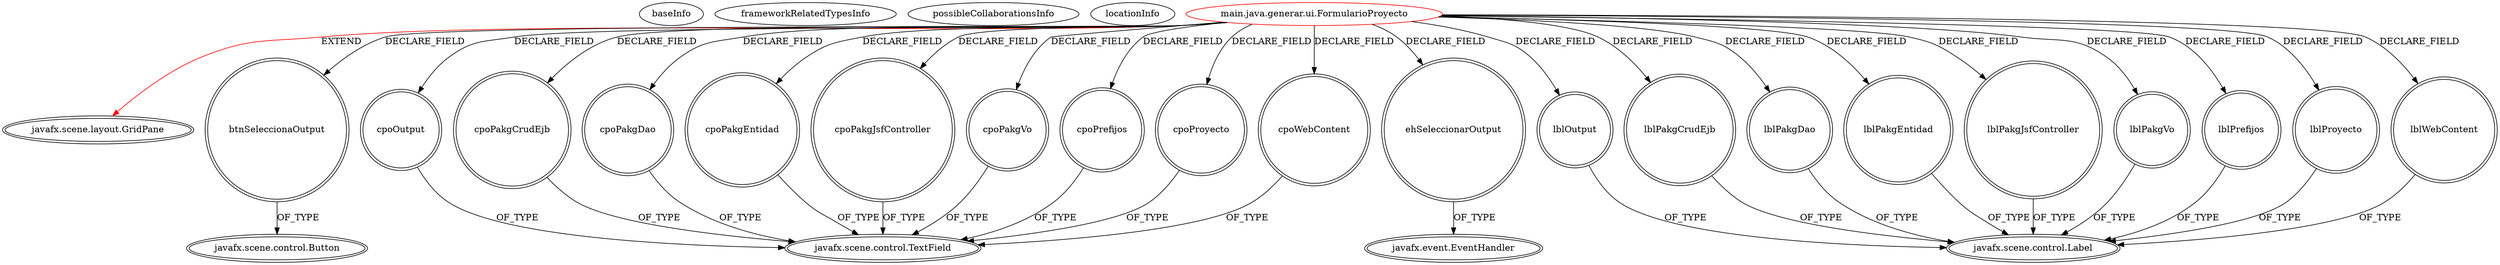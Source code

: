digraph {
baseInfo[graphId=3852,category="extension_graph",isAnonymous=false,possibleRelation=false]
frameworkRelatedTypesInfo[0="javafx.scene.layout.GridPane"]
possibleCollaborationsInfo[]
locationInfo[projectName="pedrodonte-genjeefx",filePath="/pedrodonte-genjeefx/genjeefx-master/GenJeeFx/src/main/java/generar/ui/FormularioProyecto.java",contextSignature="FormularioProyecto",graphId="3852"]
0[label="main.java.generar.ui.FormularioProyecto",vertexType="ROOT_CLIENT_CLASS_DECLARATION",isFrameworkType=false,color=red]
1[label="javafx.scene.layout.GridPane",vertexType="FRAMEWORK_CLASS_TYPE",isFrameworkType=true,peripheries=2]
2[label="btnSeleccionaOutput",vertexType="FIELD_DECLARATION",isFrameworkType=true,peripheries=2,shape=circle]
3[label="javafx.scene.control.Button",vertexType="FRAMEWORK_CLASS_TYPE",isFrameworkType=true,peripheries=2]
4[label="cpoOutput",vertexType="FIELD_DECLARATION",isFrameworkType=true,peripheries=2,shape=circle]
5[label="javafx.scene.control.TextField",vertexType="FRAMEWORK_CLASS_TYPE",isFrameworkType=true,peripheries=2]
6[label="cpoPakgCrudEjb",vertexType="FIELD_DECLARATION",isFrameworkType=true,peripheries=2,shape=circle]
8[label="cpoPakgDao",vertexType="FIELD_DECLARATION",isFrameworkType=true,peripheries=2,shape=circle]
10[label="cpoPakgEntidad",vertexType="FIELD_DECLARATION",isFrameworkType=true,peripheries=2,shape=circle]
12[label="cpoPakgJsfController",vertexType="FIELD_DECLARATION",isFrameworkType=true,peripheries=2,shape=circle]
14[label="cpoPakgVo",vertexType="FIELD_DECLARATION",isFrameworkType=true,peripheries=2,shape=circle]
16[label="cpoPrefijos",vertexType="FIELD_DECLARATION",isFrameworkType=true,peripheries=2,shape=circle]
18[label="cpoProyecto",vertexType="FIELD_DECLARATION",isFrameworkType=true,peripheries=2,shape=circle]
20[label="cpoWebContent",vertexType="FIELD_DECLARATION",isFrameworkType=true,peripheries=2,shape=circle]
22[label="ehSeleccionarOutput",vertexType="FIELD_DECLARATION",isFrameworkType=true,peripheries=2,shape=circle]
23[label="javafx.event.EventHandler",vertexType="FRAMEWORK_INTERFACE_TYPE",isFrameworkType=true,peripheries=2]
24[label="lblOutput",vertexType="FIELD_DECLARATION",isFrameworkType=true,peripheries=2,shape=circle]
25[label="javafx.scene.control.Label",vertexType="FRAMEWORK_CLASS_TYPE",isFrameworkType=true,peripheries=2]
26[label="lblPakgCrudEjb",vertexType="FIELD_DECLARATION",isFrameworkType=true,peripheries=2,shape=circle]
28[label="lblPakgDao",vertexType="FIELD_DECLARATION",isFrameworkType=true,peripheries=2,shape=circle]
30[label="lblPakgEntidad",vertexType="FIELD_DECLARATION",isFrameworkType=true,peripheries=2,shape=circle]
32[label="lblPakgJsfController",vertexType="FIELD_DECLARATION",isFrameworkType=true,peripheries=2,shape=circle]
34[label="lblPakgVo",vertexType="FIELD_DECLARATION",isFrameworkType=true,peripheries=2,shape=circle]
36[label="lblPrefijos",vertexType="FIELD_DECLARATION",isFrameworkType=true,peripheries=2,shape=circle]
38[label="lblProyecto",vertexType="FIELD_DECLARATION",isFrameworkType=true,peripheries=2,shape=circle]
40[label="lblWebContent",vertexType="FIELD_DECLARATION",isFrameworkType=true,peripheries=2,shape=circle]
0->1[label="EXTEND",color=red]
0->2[label="DECLARE_FIELD"]
2->3[label="OF_TYPE"]
0->4[label="DECLARE_FIELD"]
4->5[label="OF_TYPE"]
0->6[label="DECLARE_FIELD"]
6->5[label="OF_TYPE"]
0->8[label="DECLARE_FIELD"]
8->5[label="OF_TYPE"]
0->10[label="DECLARE_FIELD"]
10->5[label="OF_TYPE"]
0->12[label="DECLARE_FIELD"]
12->5[label="OF_TYPE"]
0->14[label="DECLARE_FIELD"]
14->5[label="OF_TYPE"]
0->16[label="DECLARE_FIELD"]
16->5[label="OF_TYPE"]
0->18[label="DECLARE_FIELD"]
18->5[label="OF_TYPE"]
0->20[label="DECLARE_FIELD"]
20->5[label="OF_TYPE"]
0->22[label="DECLARE_FIELD"]
22->23[label="OF_TYPE"]
0->24[label="DECLARE_FIELD"]
24->25[label="OF_TYPE"]
0->26[label="DECLARE_FIELD"]
26->25[label="OF_TYPE"]
0->28[label="DECLARE_FIELD"]
28->25[label="OF_TYPE"]
0->30[label="DECLARE_FIELD"]
30->25[label="OF_TYPE"]
0->32[label="DECLARE_FIELD"]
32->25[label="OF_TYPE"]
0->34[label="DECLARE_FIELD"]
34->25[label="OF_TYPE"]
0->36[label="DECLARE_FIELD"]
36->25[label="OF_TYPE"]
0->38[label="DECLARE_FIELD"]
38->25[label="OF_TYPE"]
0->40[label="DECLARE_FIELD"]
40->25[label="OF_TYPE"]
}
